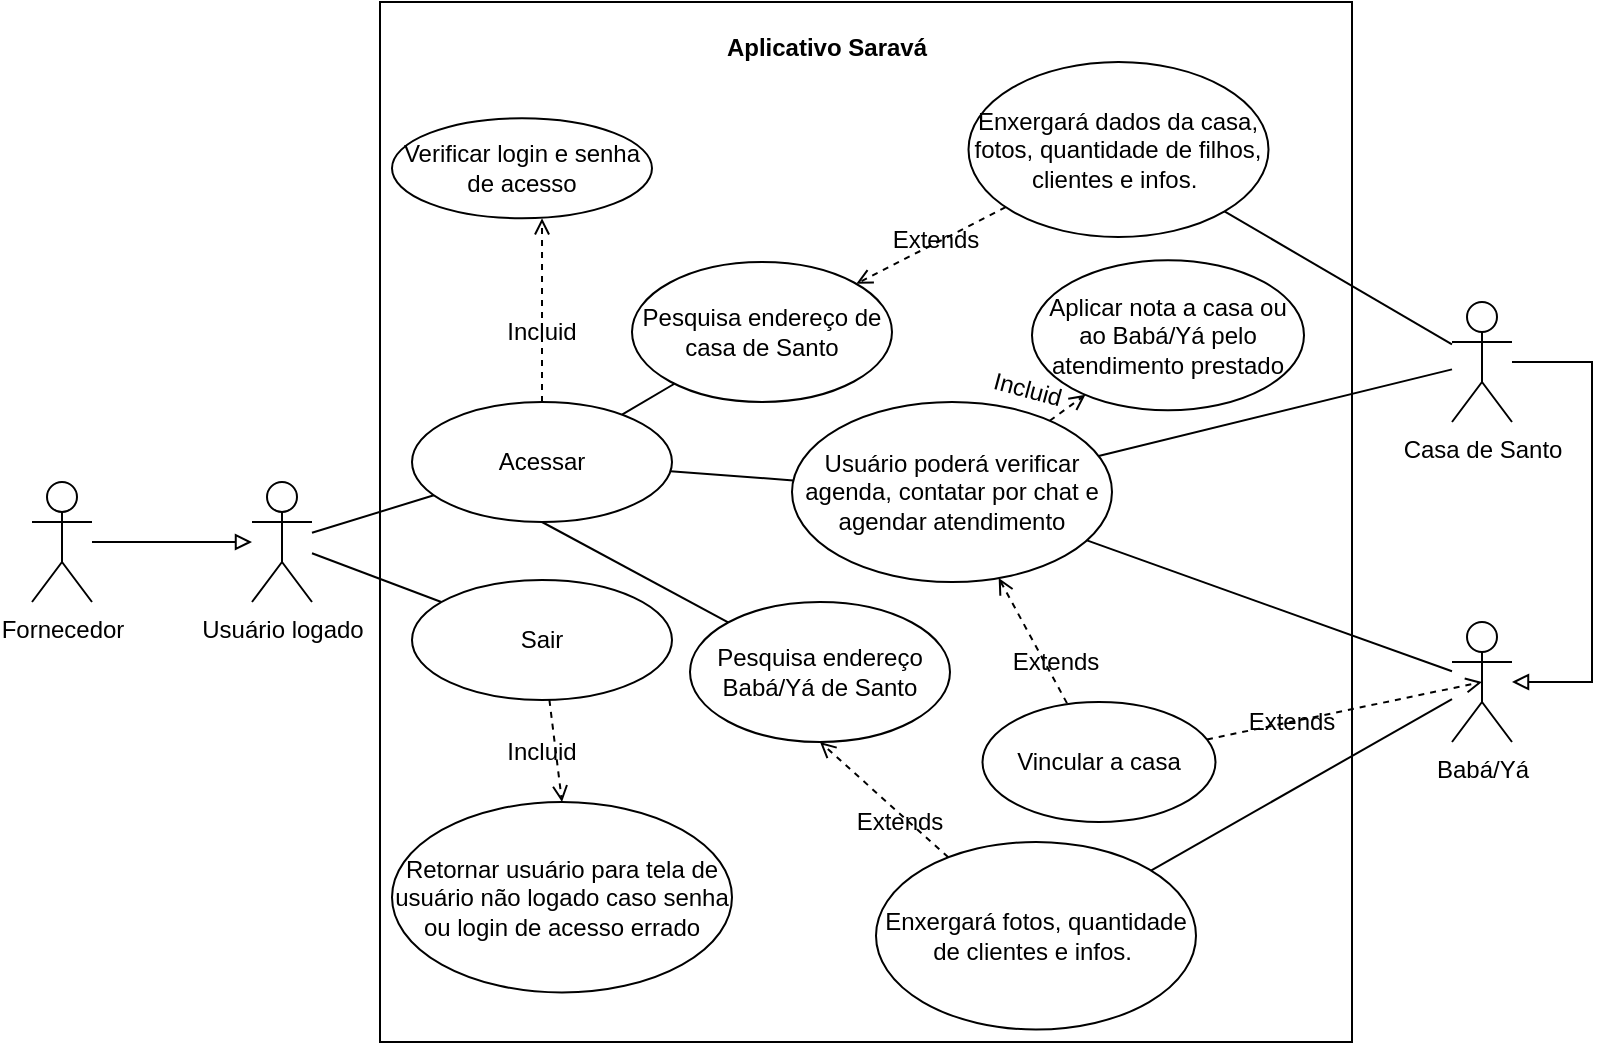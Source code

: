 <mxfile version="21.2.7" type="github">
  <diagram name="Página-1" id="rXwDOwcGyp0zqyhnL_8g">
    <mxGraphModel dx="1050" dy="581" grid="1" gridSize="10" guides="1" tooltips="1" connect="1" arrows="1" fold="1" page="1" pageScale="1" pageWidth="827" pageHeight="1169" math="0" shadow="0">
      <root>
        <mxCell id="0" />
        <mxCell id="1" parent="0" />
        <mxCell id="qewj0Nf-r2VsbsXrX6gr-1" value="" style="rounded=0;whiteSpace=wrap;html=1;" parent="1" vertex="1">
          <mxGeometry x="194" y="40" width="486" height="520" as="geometry" />
        </mxCell>
        <mxCell id="qewj0Nf-r2VsbsXrX6gr-2" style="rounded=0;orthogonalLoop=1;jettySize=auto;html=1;endArrow=none;endFill=0;" parent="1" source="qewj0Nf-r2VsbsXrX6gr-5" target="qewj0Nf-r2VsbsXrX6gr-10" edge="1">
          <mxGeometry relative="1" as="geometry" />
        </mxCell>
        <mxCell id="qewj0Nf-r2VsbsXrX6gr-21" style="rounded=0;orthogonalLoop=1;jettySize=auto;html=1;endArrow=none;endFill=0;" parent="1" source="qewj0Nf-r2VsbsXrX6gr-5" target="qewj0Nf-r2VsbsXrX6gr-20" edge="1">
          <mxGeometry relative="1" as="geometry" />
        </mxCell>
        <mxCell id="qewj0Nf-r2VsbsXrX6gr-5" value="Usuário logado" style="shape=umlActor;verticalLabelPosition=bottom;verticalAlign=top;html=1;" parent="1" vertex="1">
          <mxGeometry x="130" y="280" width="30" height="60" as="geometry" />
        </mxCell>
        <mxCell id="qewj0Nf-r2VsbsXrX6gr-6" style="rounded=0;orthogonalLoop=1;jettySize=auto;html=1;endArrow=none;endFill=0;" parent="1" source="qewj0Nf-r2VsbsXrX6gr-7" target="qewj0Nf-r2VsbsXrX6gr-14" edge="1">
          <mxGeometry relative="1" as="geometry" />
        </mxCell>
        <mxCell id="qewj0Nf-r2VsbsXrX6gr-41" style="rounded=0;orthogonalLoop=1;jettySize=auto;html=1;endArrow=none;endFill=0;" parent="1" source="qewj0Nf-r2VsbsXrX6gr-7" target="qewj0Nf-r2VsbsXrX6gr-39" edge="1">
          <mxGeometry relative="1" as="geometry" />
        </mxCell>
        <mxCell id="CWLkJmww6V5QbbNf1KKP-19" style="edgeStyle=orthogonalEdgeStyle;rounded=0;orthogonalLoop=1;jettySize=auto;html=1;endArrow=block;endFill=0;" edge="1" parent="1" source="qewj0Nf-r2VsbsXrX6gr-7" target="qewj0Nf-r2VsbsXrX6gr-9">
          <mxGeometry relative="1" as="geometry">
            <Array as="points">
              <mxPoint x="800" y="220" />
              <mxPoint x="800" y="380" />
            </Array>
          </mxGeometry>
        </mxCell>
        <mxCell id="qewj0Nf-r2VsbsXrX6gr-7" value="Casa de Santo" style="shape=umlActor;verticalLabelPosition=bottom;verticalAlign=top;html=1;" parent="1" vertex="1">
          <mxGeometry x="730" y="190" width="30" height="60" as="geometry" />
        </mxCell>
        <mxCell id="qewj0Nf-r2VsbsXrX6gr-8" style="rounded=0;orthogonalLoop=1;jettySize=auto;html=1;endArrow=none;endFill=0;" parent="1" source="qewj0Nf-r2VsbsXrX6gr-9" target="qewj0Nf-r2VsbsXrX6gr-17" edge="1">
          <mxGeometry relative="1" as="geometry" />
        </mxCell>
        <mxCell id="qewj0Nf-r2VsbsXrX6gr-42" style="rounded=0;orthogonalLoop=1;jettySize=auto;html=1;endArrow=none;endFill=0;" parent="1" source="qewj0Nf-r2VsbsXrX6gr-9" target="qewj0Nf-r2VsbsXrX6gr-39" edge="1">
          <mxGeometry relative="1" as="geometry" />
        </mxCell>
        <mxCell id="qewj0Nf-r2VsbsXrX6gr-9" value="Babá/Yá" style="shape=umlActor;verticalLabelPosition=bottom;verticalAlign=top;html=1;" parent="1" vertex="1">
          <mxGeometry x="730" y="350" width="30" height="60" as="geometry" />
        </mxCell>
        <mxCell id="qewj0Nf-r2VsbsXrX6gr-22" style="rounded=0;orthogonalLoop=1;jettySize=auto;html=1;endArrow=none;endFill=0;" parent="1" source="qewj0Nf-r2VsbsXrX6gr-10" target="qewj0Nf-r2VsbsXrX6gr-11" edge="1">
          <mxGeometry relative="1" as="geometry" />
        </mxCell>
        <mxCell id="qewj0Nf-r2VsbsXrX6gr-26" style="edgeStyle=orthogonalEdgeStyle;rounded=0;orthogonalLoop=1;jettySize=auto;html=1;entryX=0.577;entryY=1;entryDx=0;entryDy=0;entryPerimeter=0;endArrow=open;endFill=0;dashed=1;" parent="1" source="qewj0Nf-r2VsbsXrX6gr-10" target="qewj0Nf-r2VsbsXrX6gr-23" edge="1">
          <mxGeometry relative="1" as="geometry" />
        </mxCell>
        <mxCell id="qewj0Nf-r2VsbsXrX6gr-31" style="rounded=0;orthogonalLoop=1;jettySize=auto;html=1;endArrow=none;endFill=0;exitX=0.5;exitY=1;exitDx=0;exitDy=0;" parent="1" source="qewj0Nf-r2VsbsXrX6gr-10" target="qewj0Nf-r2VsbsXrX6gr-12" edge="1">
          <mxGeometry relative="1" as="geometry" />
        </mxCell>
        <mxCell id="CWLkJmww6V5QbbNf1KKP-17" style="rounded=0;orthogonalLoop=1;jettySize=auto;html=1;endArrow=none;endFill=0;" edge="1" parent="1" source="qewj0Nf-r2VsbsXrX6gr-10" target="qewj0Nf-r2VsbsXrX6gr-39">
          <mxGeometry relative="1" as="geometry" />
        </mxCell>
        <mxCell id="qewj0Nf-r2VsbsXrX6gr-10" value="Acessar" style="ellipse;whiteSpace=wrap;html=1;" parent="1" vertex="1">
          <mxGeometry x="210" y="240" width="130" height="60" as="geometry" />
        </mxCell>
        <mxCell id="qewj0Nf-r2VsbsXrX6gr-11" value="Pesquisa endereço de casa de Santo" style="ellipse;whiteSpace=wrap;html=1;" parent="1" vertex="1">
          <mxGeometry x="320" y="170" width="130" height="70" as="geometry" />
        </mxCell>
        <mxCell id="qewj0Nf-r2VsbsXrX6gr-12" value="Pesquisa endereço Babá/Yá de Santo" style="ellipse;whiteSpace=wrap;html=1;" parent="1" vertex="1">
          <mxGeometry x="349" y="340" width="130" height="70" as="geometry" />
        </mxCell>
        <mxCell id="qewj0Nf-r2VsbsXrX6gr-13" style="rounded=0;orthogonalLoop=1;jettySize=auto;html=1;endArrow=open;endFill=0;dashed=1;" parent="1" source="qewj0Nf-r2VsbsXrX6gr-14" target="qewj0Nf-r2VsbsXrX6gr-11" edge="1">
          <mxGeometry relative="1" as="geometry" />
        </mxCell>
        <mxCell id="qewj0Nf-r2VsbsXrX6gr-14" value="Enxergará dados da casa, fotos, quantidade de filhos, clientes e infos.&amp;nbsp;" style="ellipse;whiteSpace=wrap;html=1;" parent="1" vertex="1">
          <mxGeometry x="488.25" y="70" width="150" height="87.5" as="geometry" />
        </mxCell>
        <mxCell id="qewj0Nf-r2VsbsXrX6gr-15" value="Extends" style="text;html=1;strokeColor=none;fillColor=none;align=center;verticalAlign=middle;whiteSpace=wrap;rounded=0;" parent="1" vertex="1">
          <mxGeometry x="442" y="148.13" width="60" height="21" as="geometry" />
        </mxCell>
        <mxCell id="qewj0Nf-r2VsbsXrX6gr-16" style="rounded=0;orthogonalLoop=1;jettySize=auto;html=1;entryX=0.5;entryY=1;entryDx=0;entryDy=0;endArrow=open;endFill=0;dashed=1;startArrow=none;startFill=0;" parent="1" source="qewj0Nf-r2VsbsXrX6gr-17" target="qewj0Nf-r2VsbsXrX6gr-12" edge="1">
          <mxGeometry relative="1" as="geometry" />
        </mxCell>
        <mxCell id="qewj0Nf-r2VsbsXrX6gr-17" value="Enxergará fotos, quantidade de clientes e infos.&amp;nbsp;" style="ellipse;whiteSpace=wrap;html=1;" parent="1" vertex="1">
          <mxGeometry x="442" y="460" width="160" height="93.75" as="geometry" />
        </mxCell>
        <mxCell id="qewj0Nf-r2VsbsXrX6gr-18" value="Extends" style="text;html=1;strokeColor=none;fillColor=none;align=center;verticalAlign=middle;whiteSpace=wrap;rounded=0;" parent="1" vertex="1">
          <mxGeometry x="424" y="439" width="60" height="21" as="geometry" />
        </mxCell>
        <mxCell id="qewj0Nf-r2VsbsXrX6gr-19" value="Aplicativo Saravá" style="text;align=center;fontStyle=1;verticalAlign=middle;spacingLeft=3;spacingRight=3;strokeColor=none;rotatable=0;points=[[0,0.5],[1,0.5]];portConstraint=eastwest;html=1;" parent="1" vertex="1">
          <mxGeometry x="360.5" y="50" width="113" height="26" as="geometry" />
        </mxCell>
        <mxCell id="qewj0Nf-r2VsbsXrX6gr-35" style="rounded=0;orthogonalLoop=1;jettySize=auto;html=1;dashed=1;endArrow=open;endFill=0;entryX=0.5;entryY=0;entryDx=0;entryDy=0;" parent="1" source="qewj0Nf-r2VsbsXrX6gr-20" target="qewj0Nf-r2VsbsXrX6gr-32" edge="1">
          <mxGeometry relative="1" as="geometry">
            <mxPoint x="275" y="450" as="targetPoint" />
          </mxGeometry>
        </mxCell>
        <mxCell id="qewj0Nf-r2VsbsXrX6gr-20" value="Sair" style="ellipse;whiteSpace=wrap;html=1;" parent="1" vertex="1">
          <mxGeometry x="210" y="329" width="130" height="60" as="geometry" />
        </mxCell>
        <mxCell id="qewj0Nf-r2VsbsXrX6gr-23" value="Verificar login e senha de acesso" style="ellipse;whiteSpace=wrap;html=1;" parent="1" vertex="1">
          <mxGeometry x="200" y="98.13" width="130" height="50" as="geometry" />
        </mxCell>
        <mxCell id="qewj0Nf-r2VsbsXrX6gr-27" value="Incluid" style="text;html=1;strokeColor=none;fillColor=none;align=center;verticalAlign=middle;whiteSpace=wrap;rounded=0;" parent="1" vertex="1">
          <mxGeometry x="245" y="190" width="60" height="30" as="geometry" />
        </mxCell>
        <mxCell id="qewj0Nf-r2VsbsXrX6gr-32" value="Retornar usuário para tela de usuário não logado caso senha ou login de acesso errado" style="ellipse;whiteSpace=wrap;html=1;" parent="1" vertex="1">
          <mxGeometry x="200" y="440" width="170" height="95.25" as="geometry" />
        </mxCell>
        <mxCell id="qewj0Nf-r2VsbsXrX6gr-37" value="Incluid" style="text;html=1;strokeColor=none;fillColor=none;align=center;verticalAlign=middle;whiteSpace=wrap;rounded=0;" parent="1" vertex="1">
          <mxGeometry x="245" y="400" width="60" height="30" as="geometry" />
        </mxCell>
        <mxCell id="CWLkJmww6V5QbbNf1KKP-12" style="rounded=0;orthogonalLoop=1;jettySize=auto;html=1;endArrow=none;endFill=0;dashed=1;startArrow=open;startFill=0;" edge="1" parent="1" source="qewj0Nf-r2VsbsXrX6gr-39" target="CWLkJmww6V5QbbNf1KKP-3">
          <mxGeometry relative="1" as="geometry" />
        </mxCell>
        <mxCell id="CWLkJmww6V5QbbNf1KKP-15" style="rounded=0;orthogonalLoop=1;jettySize=auto;html=1;endArrow=open;endFill=0;dashed=1;" edge="1" parent="1" source="qewj0Nf-r2VsbsXrX6gr-39" target="CWLkJmww6V5QbbNf1KKP-14">
          <mxGeometry relative="1" as="geometry" />
        </mxCell>
        <mxCell id="qewj0Nf-r2VsbsXrX6gr-39" value="Usuário poderá verificar agenda, contatar por chat e agendar atendimento" style="ellipse;whiteSpace=wrap;html=1;" parent="1" vertex="1">
          <mxGeometry x="400" y="240" width="160" height="90" as="geometry" />
        </mxCell>
        <mxCell id="qewj0Nf-r2VsbsXrX6gr-45" style="rounded=0;orthogonalLoop=1;jettySize=auto;html=1;endArrow=block;endFill=0;" parent="1" source="qewj0Nf-r2VsbsXrX6gr-44" target="qewj0Nf-r2VsbsXrX6gr-5" edge="1">
          <mxGeometry relative="1" as="geometry" />
        </mxCell>
        <mxCell id="qewj0Nf-r2VsbsXrX6gr-44" value="Fornecedor" style="shape=umlActor;verticalLabelPosition=bottom;verticalAlign=top;html=1;outlineConnect=0;" parent="1" vertex="1">
          <mxGeometry x="20" y="280" width="30" height="60" as="geometry" />
        </mxCell>
        <mxCell id="CWLkJmww6V5QbbNf1KKP-8" style="rounded=0;orthogonalLoop=1;jettySize=auto;html=1;entryX=0.5;entryY=0.5;entryDx=0;entryDy=0;entryPerimeter=0;dashed=1;endArrow=open;endFill=0;" edge="1" parent="1" source="CWLkJmww6V5QbbNf1KKP-3" target="qewj0Nf-r2VsbsXrX6gr-9">
          <mxGeometry relative="1" as="geometry" />
        </mxCell>
        <mxCell id="CWLkJmww6V5QbbNf1KKP-3" value="Vincular a casa" style="ellipse;whiteSpace=wrap;html=1;" vertex="1" parent="1">
          <mxGeometry x="495.25" y="390" width="116.5" height="60" as="geometry" />
        </mxCell>
        <mxCell id="CWLkJmww6V5QbbNf1KKP-9" value="Extends" style="text;html=1;strokeColor=none;fillColor=none;align=center;verticalAlign=middle;whiteSpace=wrap;rounded=0;" vertex="1" parent="1">
          <mxGeometry x="620" y="389" width="60" height="21" as="geometry" />
        </mxCell>
        <mxCell id="CWLkJmww6V5QbbNf1KKP-13" value="Extends" style="text;html=1;strokeColor=none;fillColor=none;align=center;verticalAlign=middle;whiteSpace=wrap;rounded=0;" vertex="1" parent="1">
          <mxGeometry x="502" y="359" width="60" height="21" as="geometry" />
        </mxCell>
        <mxCell id="CWLkJmww6V5QbbNf1KKP-14" value="Aplicar nota a casa ou ao Babá/Yá pelo atendimento prestado" style="ellipse;whiteSpace=wrap;html=1;" vertex="1" parent="1">
          <mxGeometry x="520" y="169.13" width="136" height="75" as="geometry" />
        </mxCell>
        <mxCell id="CWLkJmww6V5QbbNf1KKP-18" value="Incluid" style="text;html=1;strokeColor=none;fillColor=none;align=center;verticalAlign=middle;whiteSpace=wrap;rounded=0;rotation=15;" vertex="1" parent="1">
          <mxGeometry x="488.25" y="223.13" width="60" height="21" as="geometry" />
        </mxCell>
      </root>
    </mxGraphModel>
  </diagram>
</mxfile>
